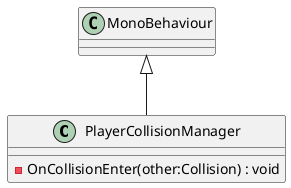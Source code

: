 @startuml
class PlayerCollisionManager {
    - OnCollisionEnter(other:Collision) : void
}
MonoBehaviour <|-- PlayerCollisionManager
@enduml
